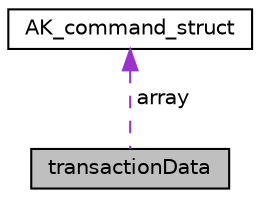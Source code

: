 digraph "transactionData"
{
 // LATEX_PDF_SIZE
  bgcolor="transparent";
  edge [fontname="Helvetica",fontsize="10",labelfontname="Helvetica",labelfontsize="10"];
  node [fontname="Helvetica",fontsize="10",shape=record];
  Node1 [label="transactionData",height=0.2,width=0.4,color="black", fillcolor="grey75", style="filled", fontcolor="black",tooltip="Structure used to transport transaction data to the thread."];
  Node2 -> Node1 [dir="back",color="darkorchid3",fontsize="10",style="dashed",label=" array" ,fontname="Helvetica"];
  Node2 [label="AK_command_struct",height=0.2,width=0.4,color="black",URL="$structAK__command__struct.html",tooltip=" "];
}
